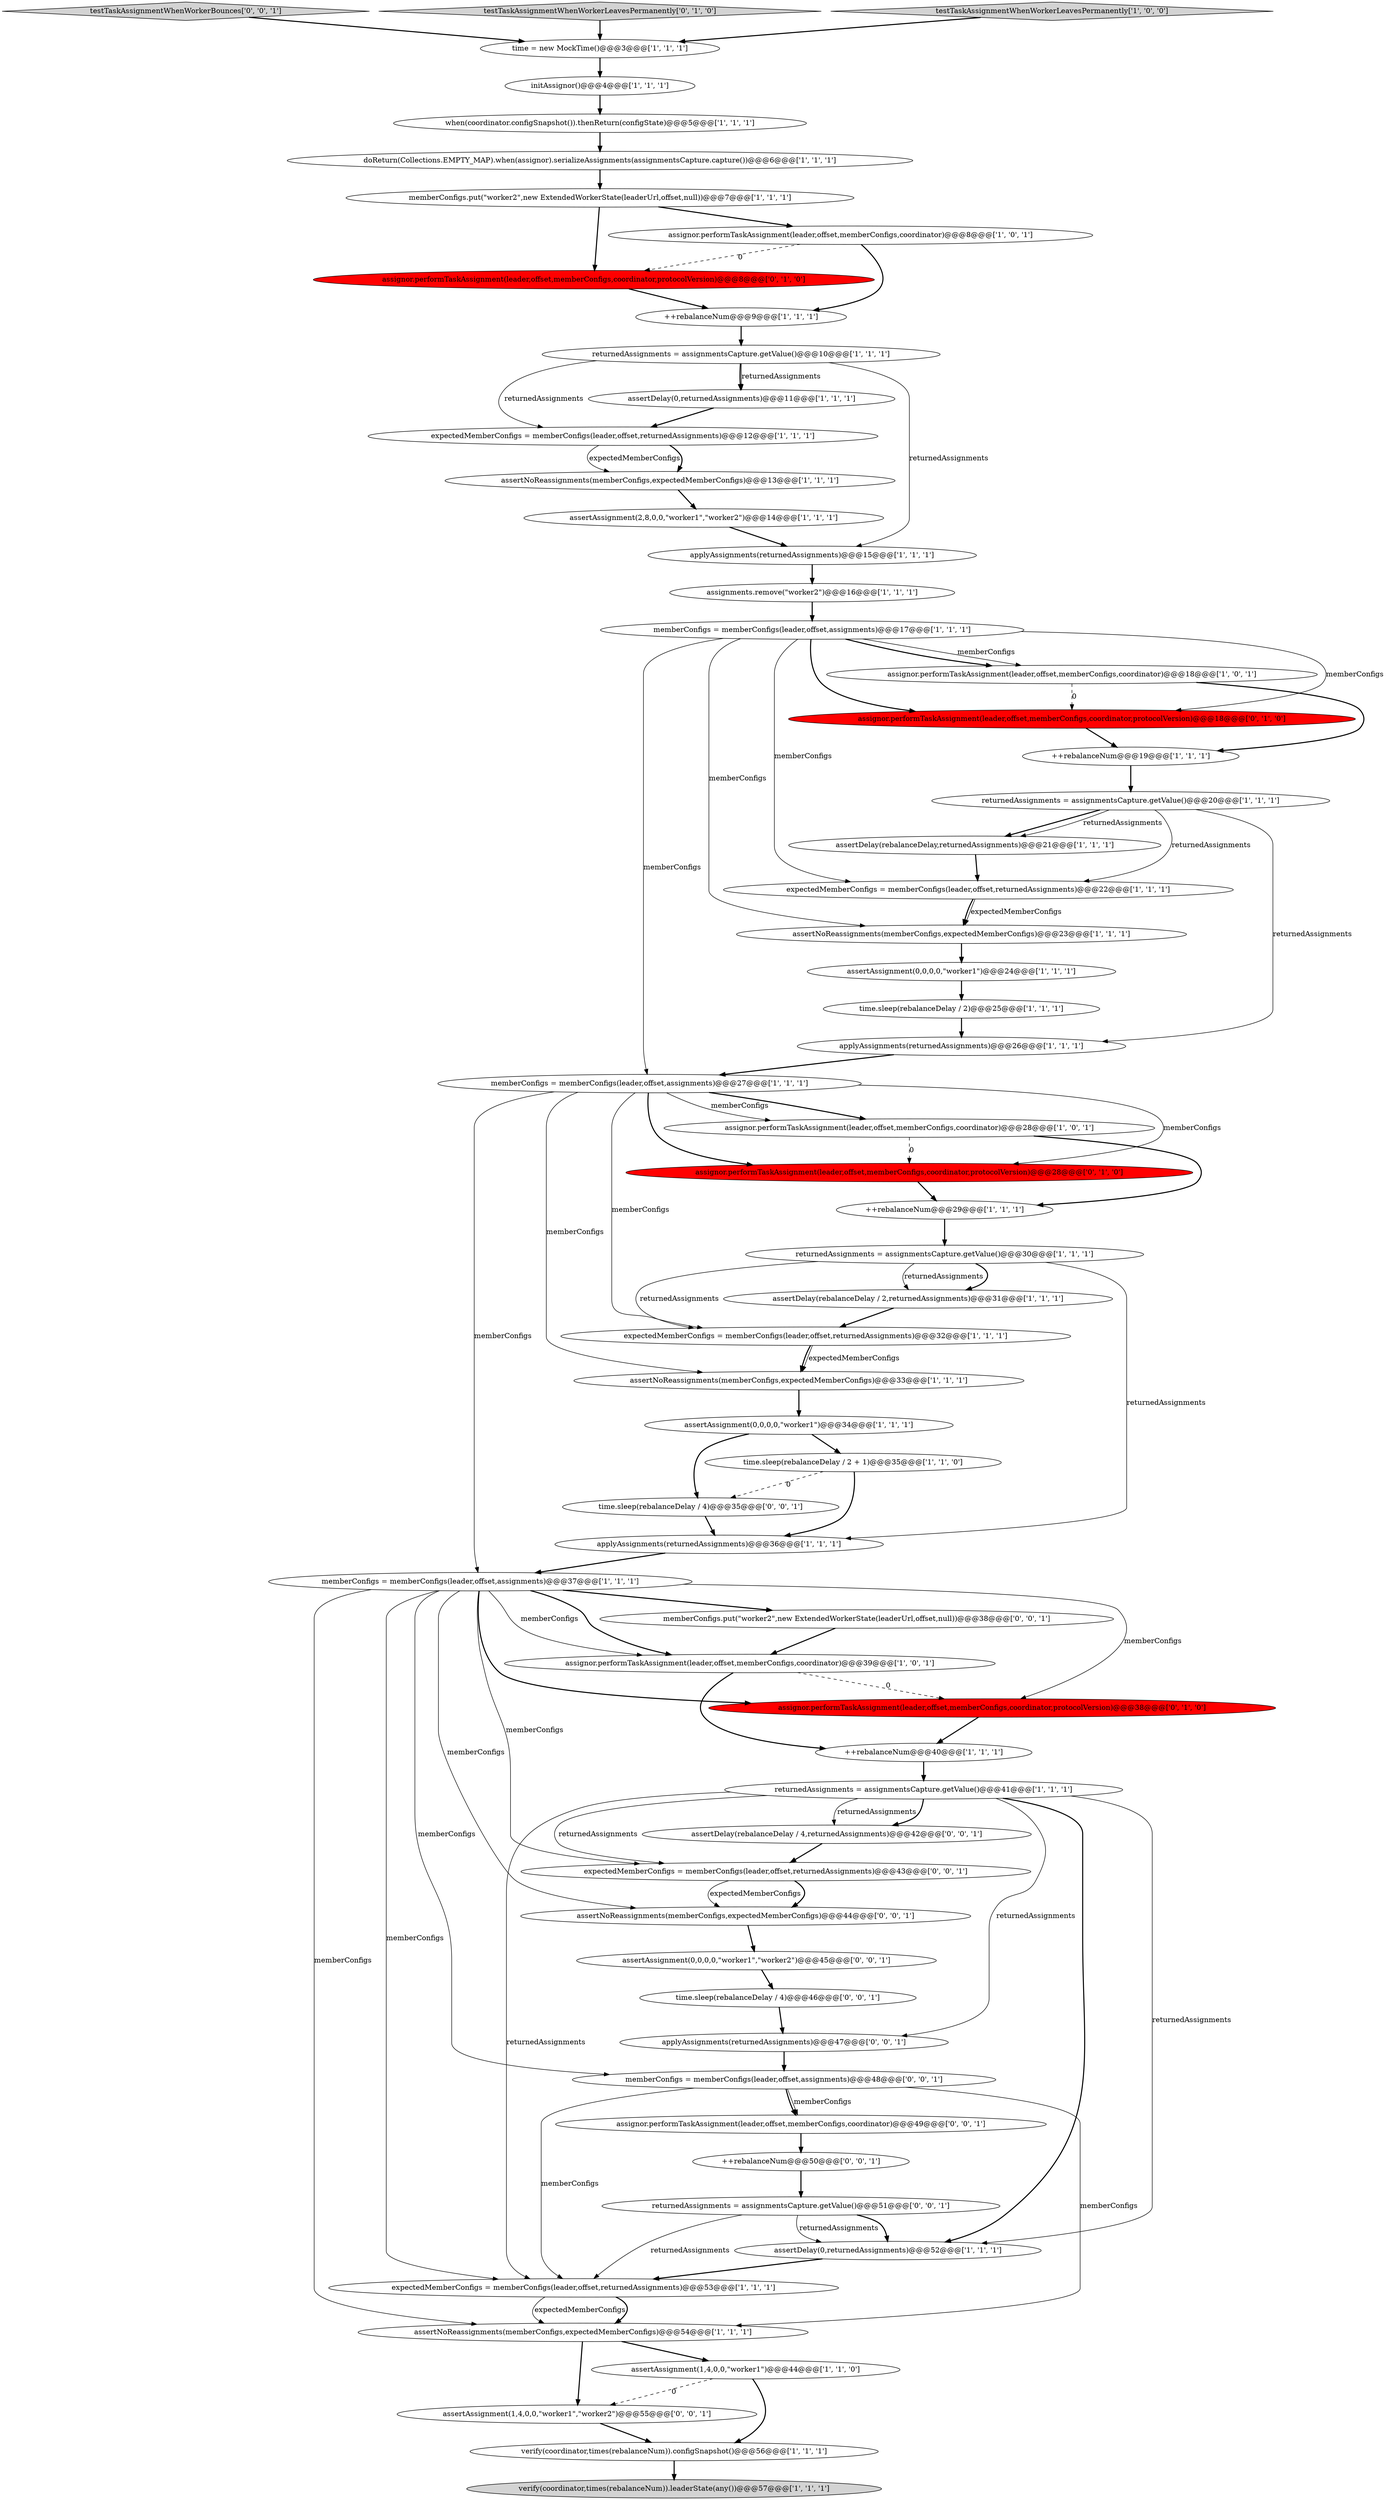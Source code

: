 digraph {
33 [style = filled, label = "++rebalanceNum@@@29@@@['1', '1', '1']", fillcolor = white, shape = ellipse image = "AAA0AAABBB1BBB"];
31 [style = filled, label = "assertAssignment(0,0,0,0,\"worker1\")@@@34@@@['1', '1', '1']", fillcolor = white, shape = ellipse image = "AAA0AAABBB1BBB"];
19 [style = filled, label = "returnedAssignments = assignmentsCapture.getValue()@@@30@@@['1', '1', '1']", fillcolor = white, shape = ellipse image = "AAA0AAABBB1BBB"];
34 [style = filled, label = "assertDelay(0,returnedAssignments)@@@52@@@['1', '1', '1']", fillcolor = white, shape = ellipse image = "AAA0AAABBB1BBB"];
53 [style = filled, label = "assertAssignment(1,4,0,0,\"worker1\",\"worker2\")@@@55@@@['0', '0', '1']", fillcolor = white, shape = ellipse image = "AAA0AAABBB3BBB"];
12 [style = filled, label = "assertDelay(rebalanceDelay,returnedAssignments)@@@21@@@['1', '1', '1']", fillcolor = white, shape = ellipse image = "AAA0AAABBB1BBB"];
7 [style = filled, label = "memberConfigs.put(\"worker2\",new ExtendedWorkerState(leaderUrl,offset,null))@@@7@@@['1', '1', '1']", fillcolor = white, shape = ellipse image = "AAA0AAABBB1BBB"];
9 [style = filled, label = "assertAssignment(1,4,0,0,\"worker1\")@@@44@@@['1', '1', '0']", fillcolor = white, shape = ellipse image = "AAA0AAABBB1BBB"];
63 [style = filled, label = "testTaskAssignmentWhenWorkerBounces['0', '0', '1']", fillcolor = lightgray, shape = diamond image = "AAA0AAABBB3BBB"];
55 [style = filled, label = "assignor.performTaskAssignment(leader,offset,memberConfigs,coordinator)@@@49@@@['0', '0', '1']", fillcolor = white, shape = ellipse image = "AAA0AAABBB3BBB"];
24 [style = filled, label = "assertDelay(0,returnedAssignments)@@@11@@@['1', '1', '1']", fillcolor = white, shape = ellipse image = "AAA0AAABBB1BBB"];
23 [style = filled, label = "verify(coordinator,times(rebalanceNum)).configSnapshot()@@@56@@@['1', '1', '1']", fillcolor = white, shape = ellipse image = "AAA0AAABBB1BBB"];
40 [style = filled, label = "time.sleep(rebalanceDelay / 2 + 1)@@@35@@@['1', '1', '0']", fillcolor = white, shape = ellipse image = "AAA0AAABBB1BBB"];
62 [style = filled, label = "applyAssignments(returnedAssignments)@@@47@@@['0', '0', '1']", fillcolor = white, shape = ellipse image = "AAA0AAABBB3BBB"];
15 [style = filled, label = "++rebalanceNum@@@19@@@['1', '1', '1']", fillcolor = white, shape = ellipse image = "AAA0AAABBB1BBB"];
5 [style = filled, label = "assertDelay(rebalanceDelay / 2,returnedAssignments)@@@31@@@['1', '1', '1']", fillcolor = white, shape = ellipse image = "AAA0AAABBB1BBB"];
14 [style = filled, label = "applyAssignments(returnedAssignments)@@@36@@@['1', '1', '1']", fillcolor = white, shape = ellipse image = "AAA0AAABBB1BBB"];
25 [style = filled, label = "time = new MockTime()@@@3@@@['1', '1', '1']", fillcolor = white, shape = ellipse image = "AAA0AAABBB1BBB"];
51 [style = filled, label = "++rebalanceNum@@@50@@@['0', '0', '1']", fillcolor = white, shape = ellipse image = "AAA0AAABBB3BBB"];
27 [style = filled, label = "returnedAssignments = assignmentsCapture.getValue()@@@20@@@['1', '1', '1']", fillcolor = white, shape = ellipse image = "AAA0AAABBB1BBB"];
18 [style = filled, label = "assertAssignment(0,0,0,0,\"worker1\")@@@24@@@['1', '1', '1']", fillcolor = white, shape = ellipse image = "AAA0AAABBB1BBB"];
41 [style = filled, label = "memberConfigs = memberConfigs(leader,offset,assignments)@@@37@@@['1', '1', '1']", fillcolor = white, shape = ellipse image = "AAA0AAABBB1BBB"];
1 [style = filled, label = "memberConfigs = memberConfigs(leader,offset,assignments)@@@27@@@['1', '1', '1']", fillcolor = white, shape = ellipse image = "AAA0AAABBB1BBB"];
36 [style = filled, label = "assertNoReassignments(memberConfigs,expectedMemberConfigs)@@@33@@@['1', '1', '1']", fillcolor = white, shape = ellipse image = "AAA0AAABBB1BBB"];
21 [style = filled, label = "doReturn(Collections.EMPTY_MAP).when(assignor).serializeAssignments(assignmentsCapture.capture())@@@6@@@['1', '1', '1']", fillcolor = white, shape = ellipse image = "AAA0AAABBB1BBB"];
47 [style = filled, label = "assignor.performTaskAssignment(leader,offset,memberConfigs,coordinator,protocolVersion)@@@8@@@['0', '1', '0']", fillcolor = red, shape = ellipse image = "AAA1AAABBB2BBB"];
22 [style = filled, label = "assignor.performTaskAssignment(leader,offset,memberConfigs,coordinator)@@@18@@@['1', '0', '1']", fillcolor = white, shape = ellipse image = "AAA0AAABBB1BBB"];
4 [style = filled, label = "expectedMemberConfigs = memberConfigs(leader,offset,returnedAssignments)@@@53@@@['1', '1', '1']", fillcolor = white, shape = ellipse image = "AAA0AAABBB1BBB"];
46 [style = filled, label = "testTaskAssignmentWhenWorkerLeavesPermanently['0', '1', '0']", fillcolor = lightgray, shape = diamond image = "AAA0AAABBB2BBB"];
50 [style = filled, label = "assertDelay(rebalanceDelay / 4,returnedAssignments)@@@42@@@['0', '0', '1']", fillcolor = white, shape = ellipse image = "AAA0AAABBB3BBB"];
6 [style = filled, label = "assertNoReassignments(memberConfigs,expectedMemberConfigs)@@@54@@@['1', '1', '1']", fillcolor = white, shape = ellipse image = "AAA0AAABBB1BBB"];
3 [style = filled, label = "returnedAssignments = assignmentsCapture.getValue()@@@41@@@['1', '1', '1']", fillcolor = white, shape = ellipse image = "AAA0AAABBB1BBB"];
44 [style = filled, label = "++rebalanceNum@@@40@@@['1', '1', '1']", fillcolor = white, shape = ellipse image = "AAA0AAABBB1BBB"];
48 [style = filled, label = "assignor.performTaskAssignment(leader,offset,memberConfigs,coordinator,protocolVersion)@@@38@@@['0', '1', '0']", fillcolor = red, shape = ellipse image = "AAA1AAABBB2BBB"];
37 [style = filled, label = "expectedMemberConfigs = memberConfigs(leader,offset,returnedAssignments)@@@22@@@['1', '1', '1']", fillcolor = white, shape = ellipse image = "AAA0AAABBB1BBB"];
30 [style = filled, label = "time.sleep(rebalanceDelay / 2)@@@25@@@['1', '1', '1']", fillcolor = white, shape = ellipse image = "AAA0AAABBB1BBB"];
10 [style = filled, label = "initAssignor()@@@4@@@['1', '1', '1']", fillcolor = white, shape = ellipse image = "AAA0AAABBB1BBB"];
38 [style = filled, label = "memberConfigs = memberConfigs(leader,offset,assignments)@@@17@@@['1', '1', '1']", fillcolor = white, shape = ellipse image = "AAA0AAABBB1BBB"];
59 [style = filled, label = "assertNoReassignments(memberConfigs,expectedMemberConfigs)@@@44@@@['0', '0', '1']", fillcolor = white, shape = ellipse image = "AAA0AAABBB3BBB"];
52 [style = filled, label = "returnedAssignments = assignmentsCapture.getValue()@@@51@@@['0', '0', '1']", fillcolor = white, shape = ellipse image = "AAA0AAABBB3BBB"];
58 [style = filled, label = "expectedMemberConfigs = memberConfigs(leader,offset,returnedAssignments)@@@43@@@['0', '0', '1']", fillcolor = white, shape = ellipse image = "AAA0AAABBB3BBB"];
45 [style = filled, label = "assignor.performTaskAssignment(leader,offset,memberConfigs,coordinator,protocolVersion)@@@18@@@['0', '1', '0']", fillcolor = red, shape = ellipse image = "AAA1AAABBB2BBB"];
8 [style = filled, label = "++rebalanceNum@@@9@@@['1', '1', '1']", fillcolor = white, shape = ellipse image = "AAA0AAABBB1BBB"];
17 [style = filled, label = "assignor.performTaskAssignment(leader,offset,memberConfigs,coordinator)@@@39@@@['1', '0', '1']", fillcolor = white, shape = ellipse image = "AAA0AAABBB1BBB"];
60 [style = filled, label = "time.sleep(rebalanceDelay / 4)@@@46@@@['0', '0', '1']", fillcolor = white, shape = ellipse image = "AAA0AAABBB3BBB"];
39 [style = filled, label = "assignments.remove(\"worker2\")@@@16@@@['1', '1', '1']", fillcolor = white, shape = ellipse image = "AAA0AAABBB1BBB"];
11 [style = filled, label = "assignor.performTaskAssignment(leader,offset,memberConfigs,coordinator)@@@8@@@['1', '0', '1']", fillcolor = white, shape = ellipse image = "AAA0AAABBB1BBB"];
2 [style = filled, label = "when(coordinator.configSnapshot()).thenReturn(configState)@@@5@@@['1', '1', '1']", fillcolor = white, shape = ellipse image = "AAA0AAABBB1BBB"];
13 [style = filled, label = "expectedMemberConfigs = memberConfigs(leader,offset,returnedAssignments)@@@32@@@['1', '1', '1']", fillcolor = white, shape = ellipse image = "AAA0AAABBB1BBB"];
0 [style = filled, label = "applyAssignments(returnedAssignments)@@@26@@@['1', '1', '1']", fillcolor = white, shape = ellipse image = "AAA0AAABBB1BBB"];
61 [style = filled, label = "memberConfigs.put(\"worker2\",new ExtendedWorkerState(leaderUrl,offset,null))@@@38@@@['0', '0', '1']", fillcolor = white, shape = ellipse image = "AAA0AAABBB3BBB"];
26 [style = filled, label = "returnedAssignments = assignmentsCapture.getValue()@@@10@@@['1', '1', '1']", fillcolor = white, shape = ellipse image = "AAA0AAABBB1BBB"];
43 [style = filled, label = "testTaskAssignmentWhenWorkerLeavesPermanently['1', '0', '0']", fillcolor = lightgray, shape = diamond image = "AAA0AAABBB1BBB"];
56 [style = filled, label = "time.sleep(rebalanceDelay / 4)@@@35@@@['0', '0', '1']", fillcolor = white, shape = ellipse image = "AAA0AAABBB3BBB"];
35 [style = filled, label = "expectedMemberConfigs = memberConfigs(leader,offset,returnedAssignments)@@@12@@@['1', '1', '1']", fillcolor = white, shape = ellipse image = "AAA0AAABBB1BBB"];
54 [style = filled, label = "memberConfigs = memberConfigs(leader,offset,assignments)@@@48@@@['0', '0', '1']", fillcolor = white, shape = ellipse image = "AAA0AAABBB3BBB"];
20 [style = filled, label = "assertAssignment(2,8,0,0,\"worker1\",\"worker2\")@@@14@@@['1', '1', '1']", fillcolor = white, shape = ellipse image = "AAA0AAABBB1BBB"];
42 [style = filled, label = "assertNoReassignments(memberConfigs,expectedMemberConfigs)@@@23@@@['1', '1', '1']", fillcolor = white, shape = ellipse image = "AAA0AAABBB1BBB"];
29 [style = filled, label = "verify(coordinator,times(rebalanceNum)).leaderState(any())@@@57@@@['1', '1', '1']", fillcolor = lightgray, shape = ellipse image = "AAA0AAABBB1BBB"];
57 [style = filled, label = "assertAssignment(0,0,0,0,\"worker1\",\"worker2\")@@@45@@@['0', '0', '1']", fillcolor = white, shape = ellipse image = "AAA0AAABBB3BBB"];
28 [style = filled, label = "applyAssignments(returnedAssignments)@@@15@@@['1', '1', '1']", fillcolor = white, shape = ellipse image = "AAA0AAABBB1BBB"];
16 [style = filled, label = "assignor.performTaskAssignment(leader,offset,memberConfigs,coordinator)@@@28@@@['1', '0', '1']", fillcolor = white, shape = ellipse image = "AAA0AAABBB1BBB"];
49 [style = filled, label = "assignor.performTaskAssignment(leader,offset,memberConfigs,coordinator,protocolVersion)@@@28@@@['0', '1', '0']", fillcolor = red, shape = ellipse image = "AAA1AAABBB2BBB"];
32 [style = filled, label = "assertNoReassignments(memberConfigs,expectedMemberConfigs)@@@13@@@['1', '1', '1']", fillcolor = white, shape = ellipse image = "AAA0AAABBB1BBB"];
54->55 [style = bold, label=""];
22->15 [style = bold, label=""];
46->25 [style = bold, label=""];
31->56 [style = bold, label=""];
62->54 [style = bold, label=""];
27->37 [style = solid, label="returnedAssignments"];
18->30 [style = bold, label=""];
59->57 [style = bold, label=""];
55->51 [style = bold, label=""];
41->58 [style = solid, label="memberConfigs"];
19->13 [style = solid, label="returnedAssignments"];
17->48 [style = dashed, label="0"];
3->34 [style = bold, label=""];
23->29 [style = bold, label=""];
19->5 [style = bold, label=""];
41->48 [style = bold, label=""];
38->42 [style = solid, label="memberConfigs"];
13->36 [style = bold, label=""];
39->38 [style = bold, label=""];
31->40 [style = bold, label=""];
52->4 [style = solid, label="returnedAssignments"];
25->10 [style = bold, label=""];
58->59 [style = bold, label=""];
17->44 [style = bold, label=""];
19->14 [style = solid, label="returnedAssignments"];
32->20 [style = bold, label=""];
41->17 [style = solid, label="memberConfigs"];
38->37 [style = solid, label="memberConfigs"];
3->4 [style = solid, label="returnedAssignments"];
58->59 [style = solid, label="expectedMemberConfigs"];
7->11 [style = bold, label=""];
27->12 [style = bold, label=""];
44->3 [style = bold, label=""];
36->31 [style = bold, label=""];
60->62 [style = bold, label=""];
3->50 [style = solid, label="returnedAssignments"];
57->60 [style = bold, label=""];
38->45 [style = bold, label=""];
1->49 [style = bold, label=""];
48->44 [style = bold, label=""];
26->24 [style = bold, label=""];
27->12 [style = solid, label="returnedAssignments"];
12->37 [style = bold, label=""];
41->61 [style = bold, label=""];
3->58 [style = solid, label="returnedAssignments"];
6->53 [style = bold, label=""];
41->6 [style = solid, label="memberConfigs"];
1->49 [style = solid, label="memberConfigs"];
16->33 [style = bold, label=""];
2->21 [style = bold, label=""];
1->16 [style = bold, label=""];
54->55 [style = solid, label="memberConfigs"];
13->36 [style = solid, label="expectedMemberConfigs"];
21->7 [style = bold, label=""];
11->8 [style = bold, label=""];
41->4 [style = solid, label="memberConfigs"];
10->2 [style = bold, label=""];
56->14 [style = bold, label=""];
4->6 [style = solid, label="expectedMemberConfigs"];
1->16 [style = solid, label="memberConfigs"];
26->24 [style = solid, label="returnedAssignments"];
19->5 [style = solid, label="returnedAssignments"];
41->48 [style = solid, label="memberConfigs"];
35->32 [style = solid, label="expectedMemberConfigs"];
45->15 [style = bold, label=""];
50->58 [style = bold, label=""];
1->41 [style = solid, label="memberConfigs"];
28->39 [style = bold, label=""];
22->45 [style = dashed, label="0"];
35->32 [style = bold, label=""];
3->34 [style = solid, label="returnedAssignments"];
51->52 [style = bold, label=""];
26->35 [style = solid, label="returnedAssignments"];
54->6 [style = solid, label="memberConfigs"];
63->25 [style = bold, label=""];
11->47 [style = dashed, label="0"];
0->1 [style = bold, label=""];
1->13 [style = solid, label="memberConfigs"];
5->13 [style = bold, label=""];
40->14 [style = bold, label=""];
53->23 [style = bold, label=""];
3->62 [style = solid, label="returnedAssignments"];
30->0 [style = bold, label=""];
33->19 [style = bold, label=""];
14->41 [style = bold, label=""];
37->42 [style = bold, label=""];
3->50 [style = bold, label=""];
42->18 [style = bold, label=""];
47->8 [style = bold, label=""];
4->6 [style = bold, label=""];
24->35 [style = bold, label=""];
7->47 [style = bold, label=""];
27->0 [style = solid, label="returnedAssignments"];
20->28 [style = bold, label=""];
40->56 [style = dashed, label="0"];
52->34 [style = bold, label=""];
41->59 [style = solid, label="memberConfigs"];
38->22 [style = solid, label="memberConfigs"];
9->23 [style = bold, label=""];
41->17 [style = bold, label=""];
38->45 [style = solid, label="memberConfigs"];
1->36 [style = solid, label="memberConfigs"];
26->28 [style = solid, label="returnedAssignments"];
52->34 [style = solid, label="returnedAssignments"];
49->33 [style = bold, label=""];
16->49 [style = dashed, label="0"];
34->4 [style = bold, label=""];
37->42 [style = solid, label="expectedMemberConfigs"];
41->54 [style = solid, label="memberConfigs"];
54->4 [style = solid, label="memberConfigs"];
6->9 [style = bold, label=""];
38->22 [style = bold, label=""];
43->25 [style = bold, label=""];
15->27 [style = bold, label=""];
9->53 [style = dashed, label="0"];
61->17 [style = bold, label=""];
38->1 [style = solid, label="memberConfigs"];
8->26 [style = bold, label=""];
}
